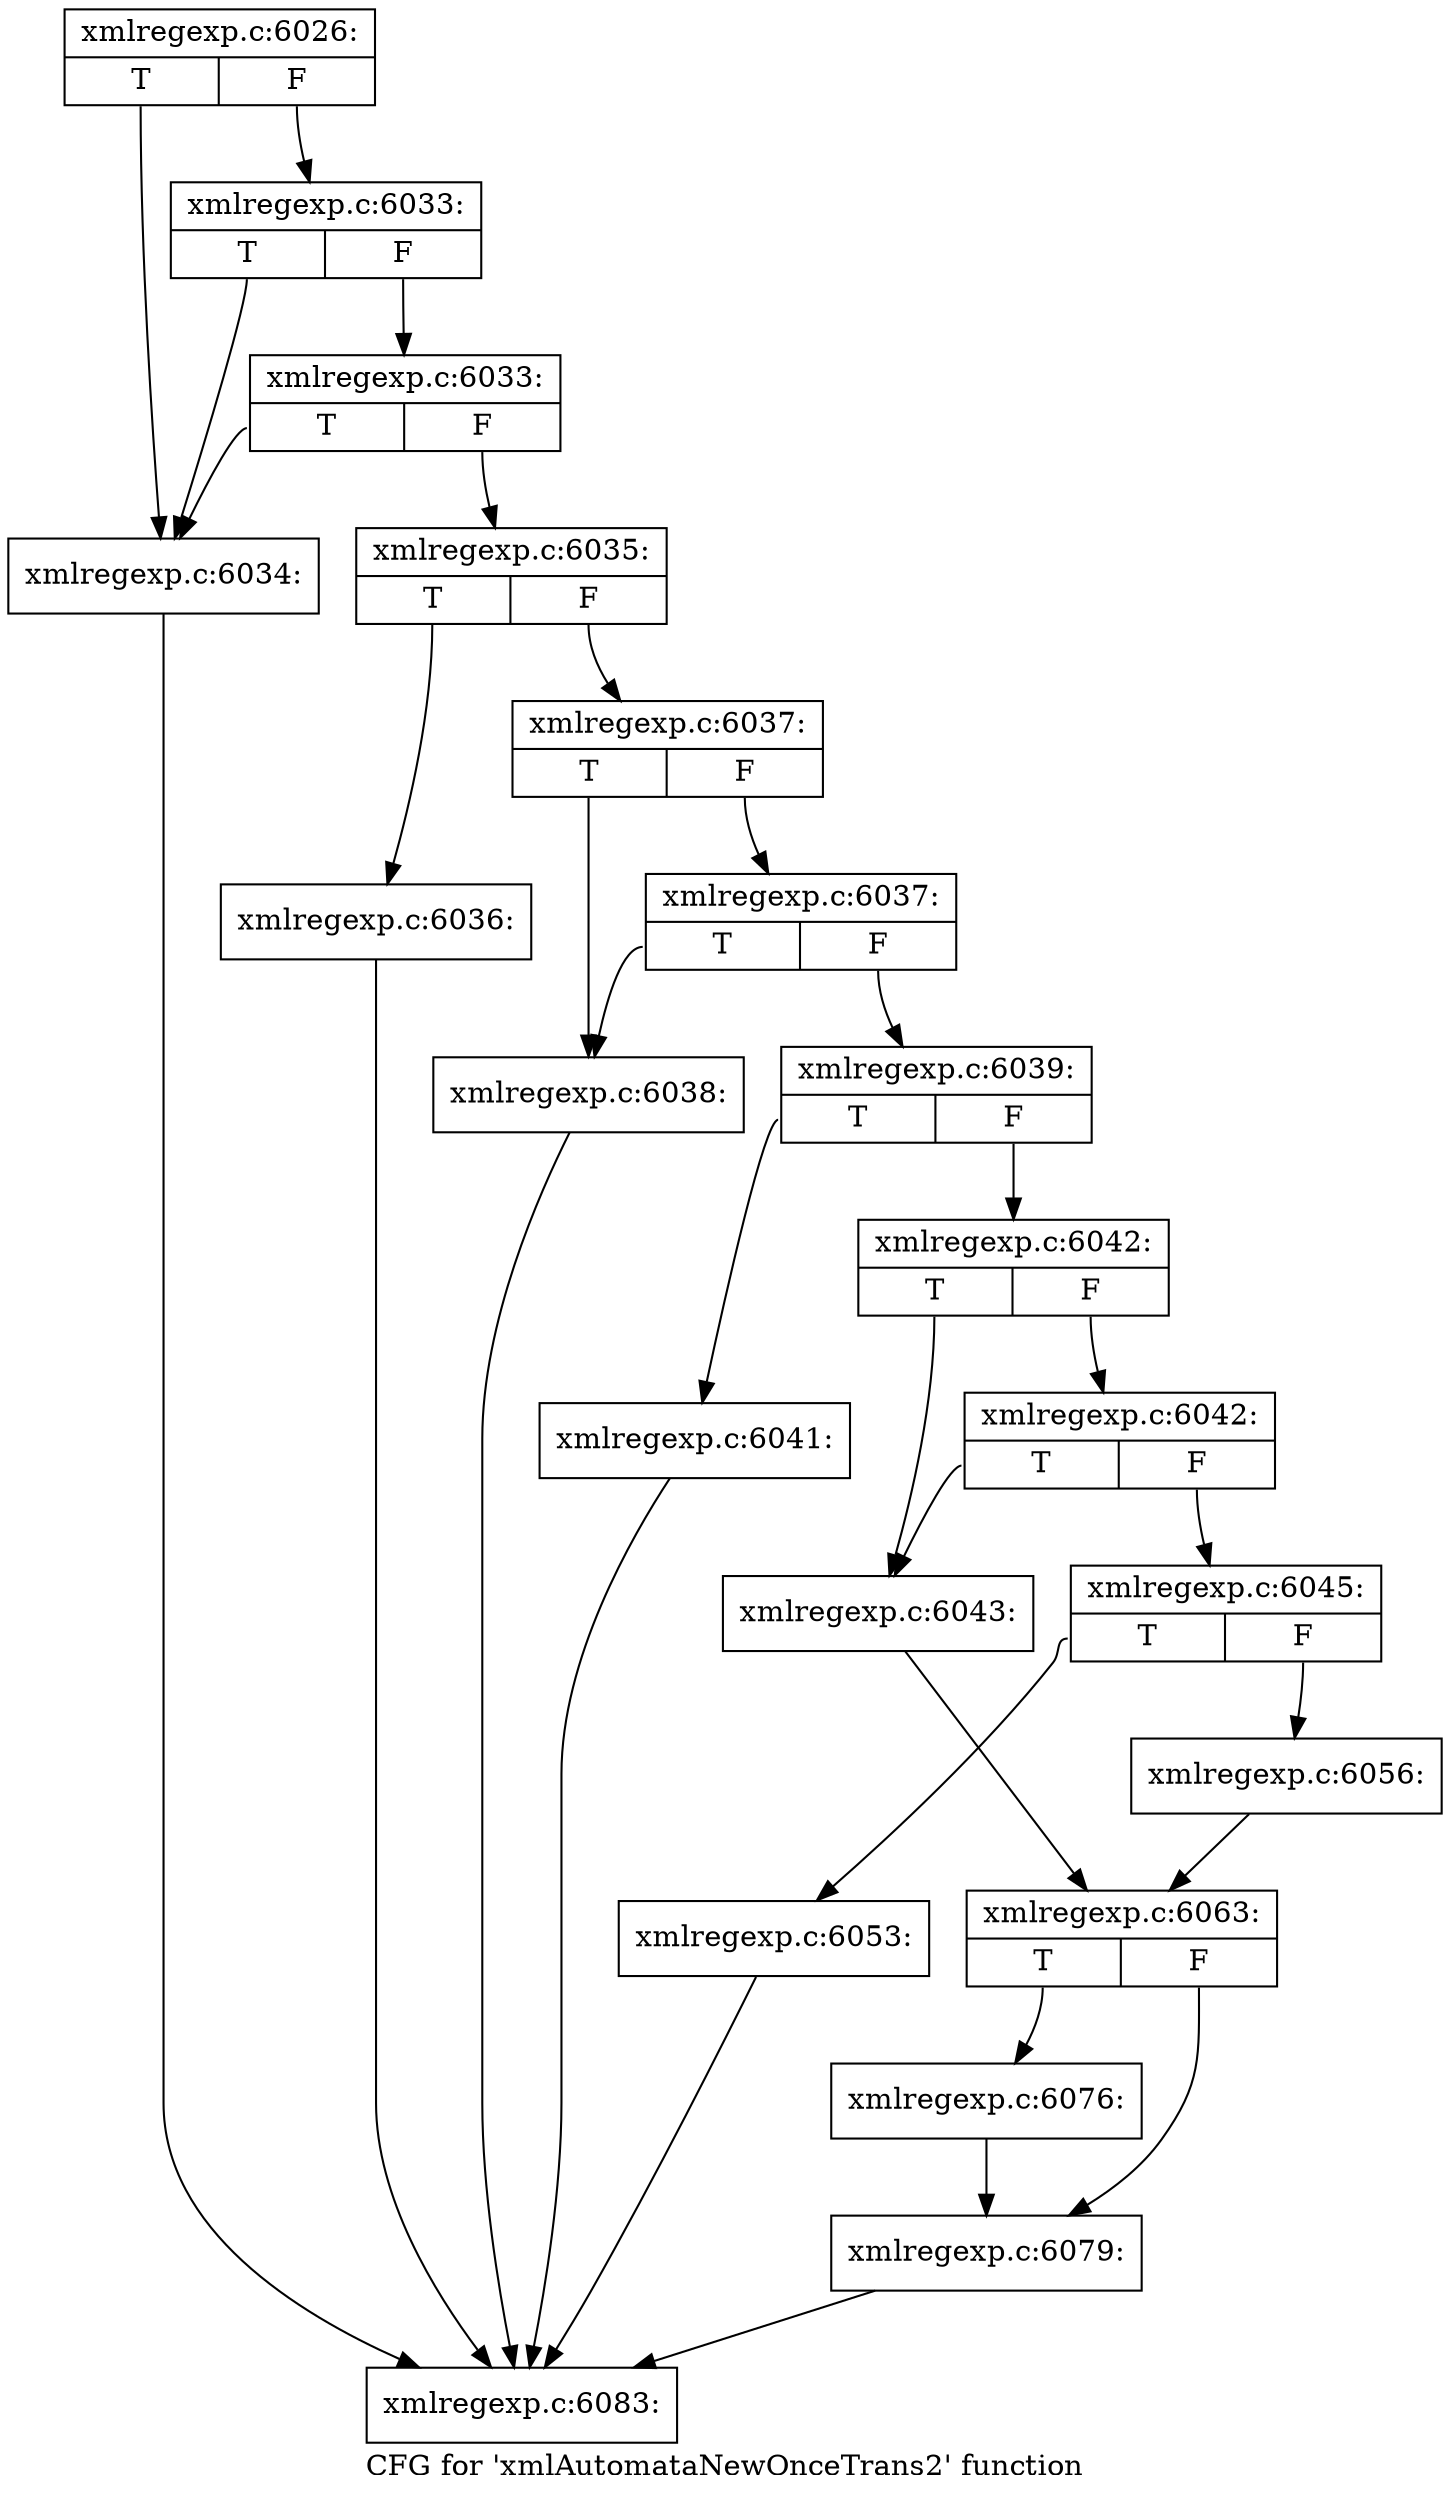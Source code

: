 digraph "CFG for 'xmlAutomataNewOnceTrans2' function" {
	label="CFG for 'xmlAutomataNewOnceTrans2' function";

	Node0x411ca30 [shape=record,label="{xmlregexp.c:6026:|{<s0>T|<s1>F}}"];
	Node0x411ca30:s0 -> Node0x4119610;
	Node0x411ca30:s1 -> Node0x4119730;
	Node0x4119730 [shape=record,label="{xmlregexp.c:6033:|{<s0>T|<s1>F}}"];
	Node0x4119730:s0 -> Node0x4119610;
	Node0x4119730:s1 -> Node0x41196b0;
	Node0x41196b0 [shape=record,label="{xmlregexp.c:6033:|{<s0>T|<s1>F}}"];
	Node0x41196b0:s0 -> Node0x4119610;
	Node0x41196b0:s1 -> Node0x4119660;
	Node0x4119610 [shape=record,label="{xmlregexp.c:6034:}"];
	Node0x4119610 -> Node0x41176b0;
	Node0x4119660 [shape=record,label="{xmlregexp.c:6035:|{<s0>T|<s1>F}}"];
	Node0x4119660:s0 -> Node0x4119fb0;
	Node0x4119660:s1 -> Node0x411a000;
	Node0x4119fb0 [shape=record,label="{xmlregexp.c:6036:}"];
	Node0x4119fb0 -> Node0x41176b0;
	Node0x411a000 [shape=record,label="{xmlregexp.c:6037:|{<s0>T|<s1>F}}"];
	Node0x411a000:s0 -> Node0x411a460;
	Node0x411a000:s1 -> Node0x411a500;
	Node0x411a500 [shape=record,label="{xmlregexp.c:6037:|{<s0>T|<s1>F}}"];
	Node0x411a500:s0 -> Node0x411a460;
	Node0x411a500:s1 -> Node0x411a4b0;
	Node0x411a460 [shape=record,label="{xmlregexp.c:6038:}"];
	Node0x411a460 -> Node0x41176b0;
	Node0x411a4b0 [shape=record,label="{xmlregexp.c:6039:|{<s0>T|<s1>F}}"];
	Node0x411a4b0:s0 -> Node0x411ae90;
	Node0x411a4b0:s1 -> Node0x411aee0;
	Node0x411ae90 [shape=record,label="{xmlregexp.c:6041:}"];
	Node0x411ae90 -> Node0x41176b0;
	Node0x411aee0 [shape=record,label="{xmlregexp.c:6042:|{<s0>T|<s1>F}}"];
	Node0x411aee0:s0 -> Node0x411b340;
	Node0x411aee0:s1 -> Node0x411b430;
	Node0x411b430 [shape=record,label="{xmlregexp.c:6042:|{<s0>T|<s1>F}}"];
	Node0x411b430:s0 -> Node0x411b340;
	Node0x411b430:s1 -> Node0x411b3e0;
	Node0x411b340 [shape=record,label="{xmlregexp.c:6043:}"];
	Node0x411b340 -> Node0x411b390;
	Node0x411b3e0 [shape=record,label="{xmlregexp.c:6045:|{<s0>T|<s1>F}}"];
	Node0x411b3e0:s0 -> Node0x411d3b0;
	Node0x411b3e0:s1 -> Node0x411d400;
	Node0x411d3b0 [shape=record,label="{xmlregexp.c:6053:}"];
	Node0x411d3b0 -> Node0x41176b0;
	Node0x411d400 [shape=record,label="{xmlregexp.c:6056:}"];
	Node0x411d400 -> Node0x411b390;
	Node0x411b390 [shape=record,label="{xmlregexp.c:6063:|{<s0>T|<s1>F}}"];
	Node0x411b390:s0 -> Node0x411dde0;
	Node0x411b390:s1 -> Node0x4120640;
	Node0x411dde0 [shape=record,label="{xmlregexp.c:6076:}"];
	Node0x411dde0 -> Node0x4120640;
	Node0x4120640 [shape=record,label="{xmlregexp.c:6079:}"];
	Node0x4120640 -> Node0x41176b0;
	Node0x41176b0 [shape=record,label="{xmlregexp.c:6083:}"];
}
